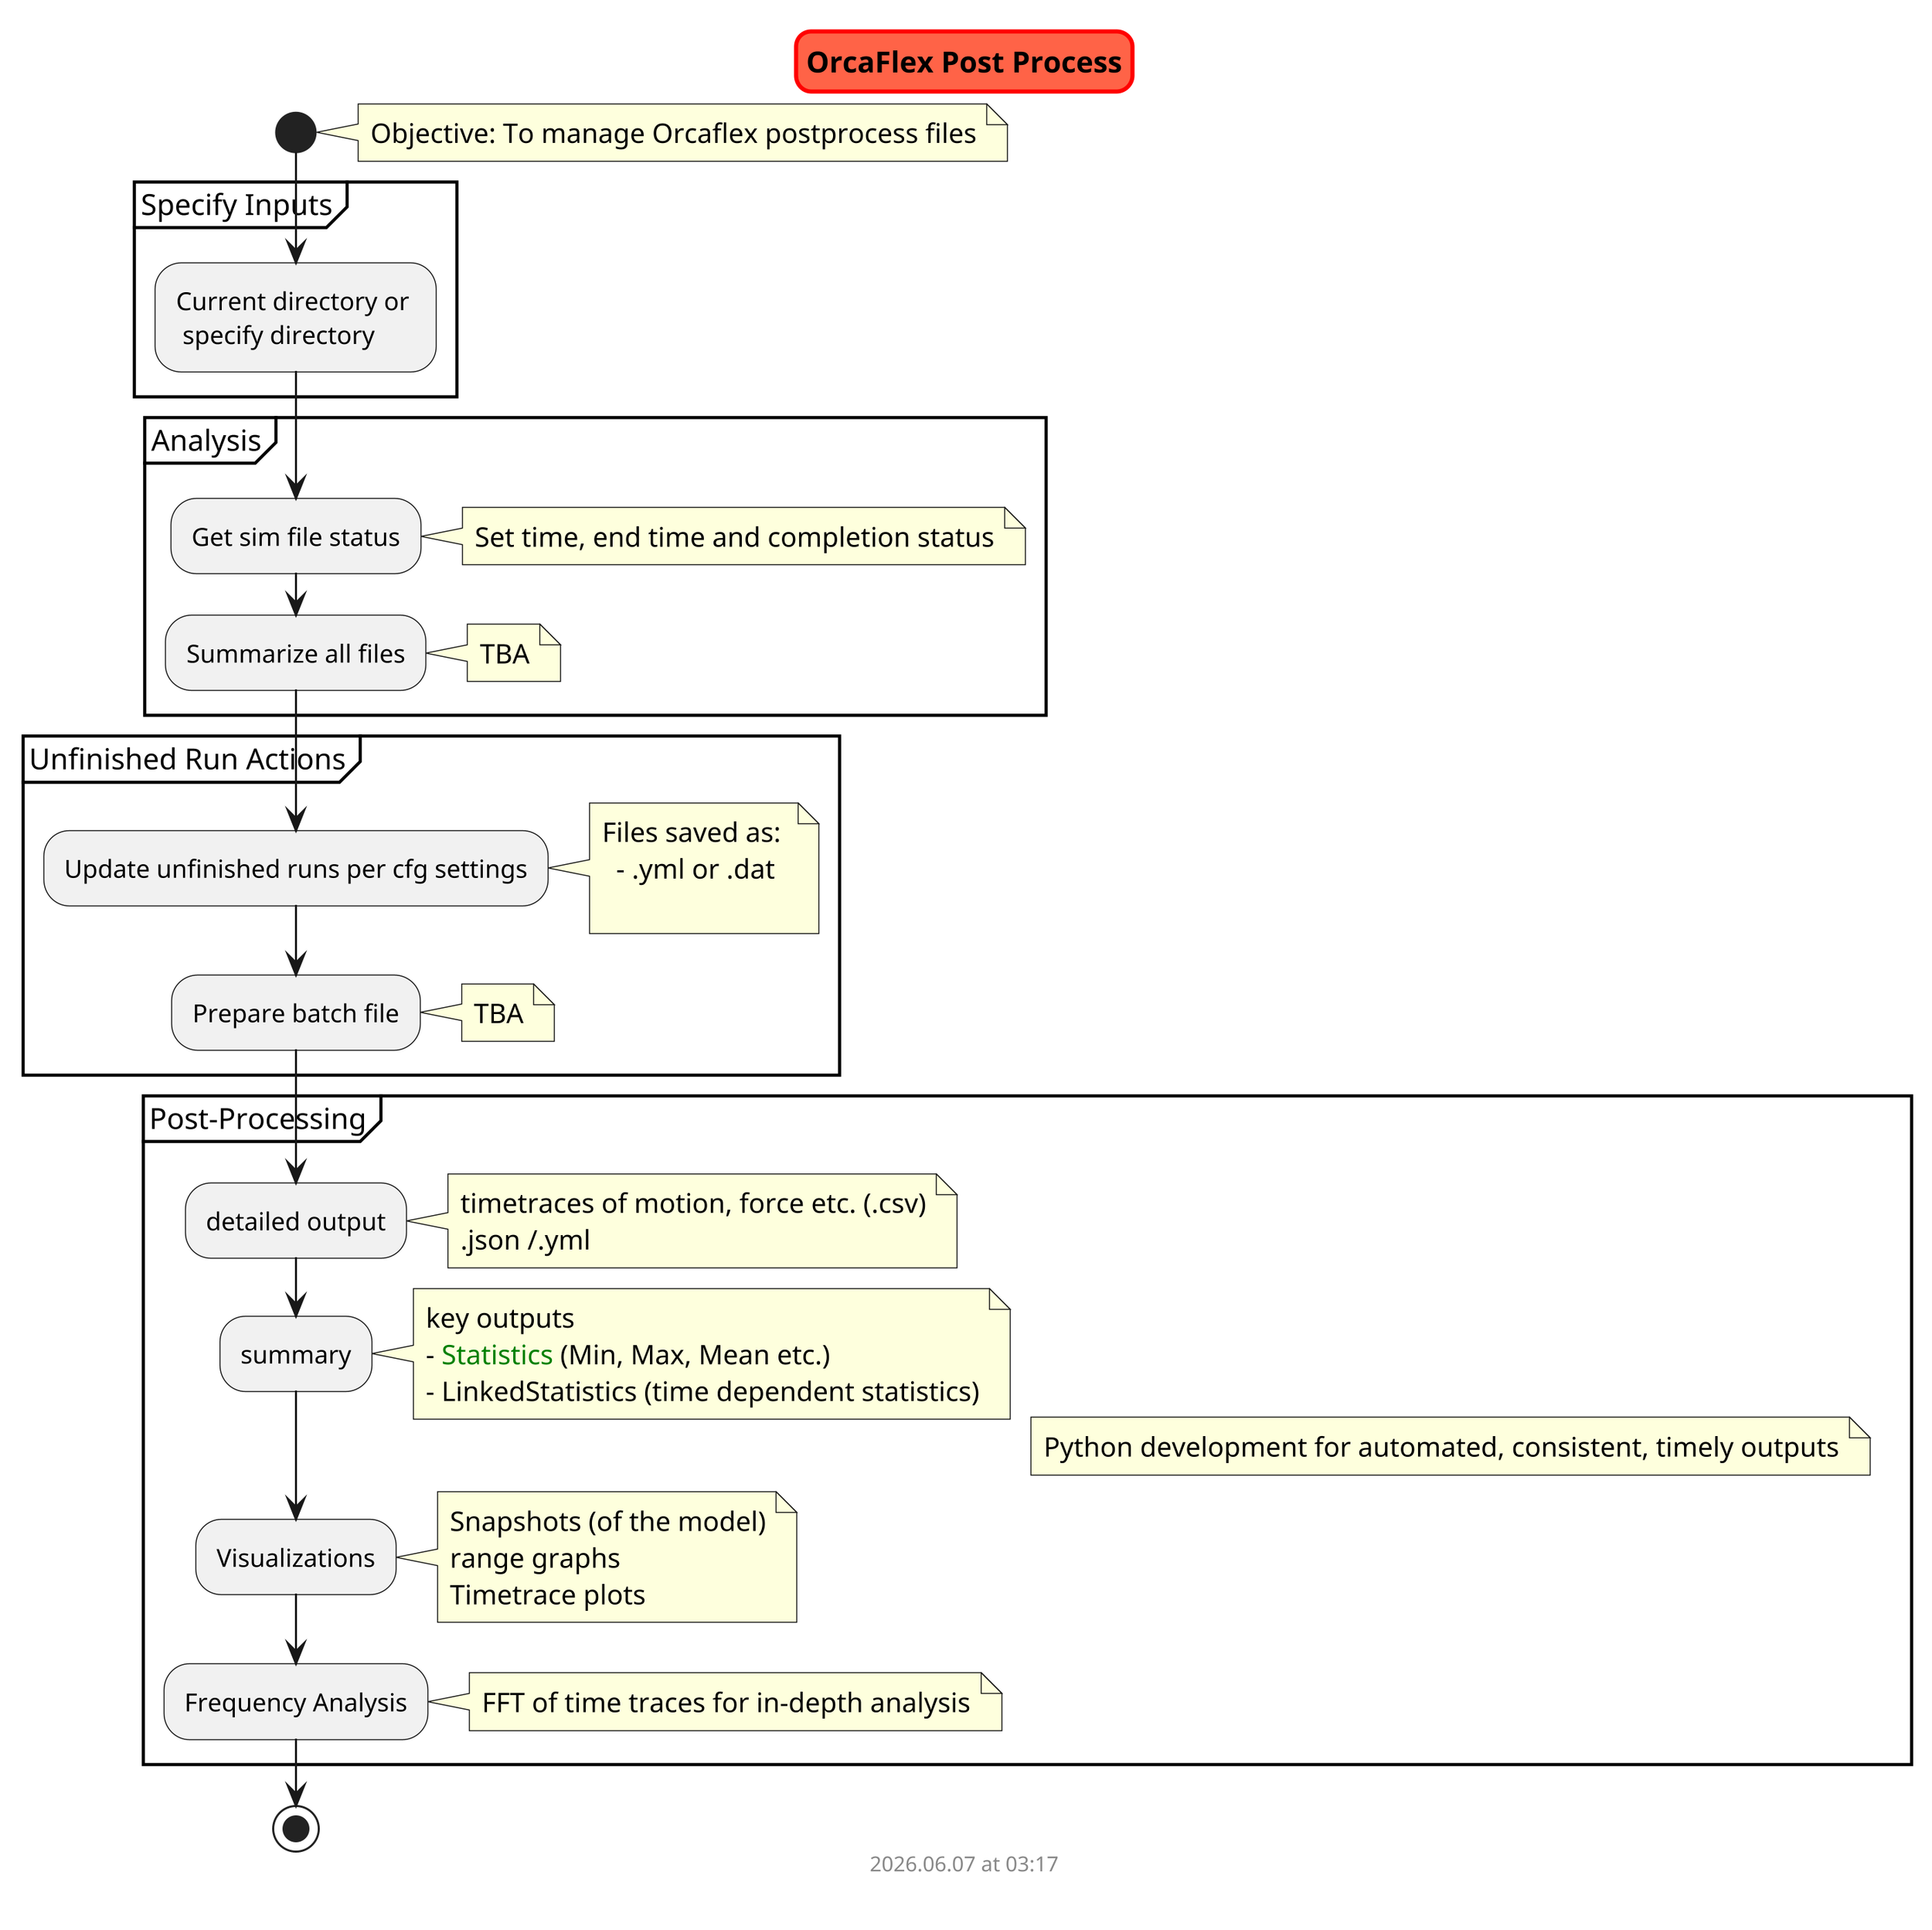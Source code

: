 @startuml orcaflex_post_process
scale 3
skinparam titleBorderRoundCorner 15
skinparam titleBorderThickness 2
skinparam titleBorderColor red
skinparam titleBackgroundColor Tomato

title OrcaFlex Post Process

start

    note right
        Objective: To manage Orcaflex postprocess files
    end note

    partition "Specify Inputs" {

        :Current directory or \n specify directory;

    }

    partition "Analysis" {
        :Get sim file status;
            note right
                Set time, end time and completion status
            end note

        :Summarize all files;
            note right
                TBA
            end note

    }

    partition "Unfinished Run Actions" {
        :Update unfinished runs per cfg settings;
            note right
                Files saved as: 
                  - .yml or .dat

            end note

        :Prepare batch file;
            note right
                TBA
            end note
    }

    partition "Post-Processing" {

            note right
                Python development for automated, consistent, timely outputs
            end note

        :detailed output;
            note right
                timetraces of motion, force etc. (.csv)
                .json /.yml
            end note

        :summary;
            note right
                key outputs
                - <font color=green>Statistics</font> (Min, Max, Mean etc.)
                - LinkedStatistics (time dependent statistics)
            end note

        :Visualizations;
            note right
                Snapshots (of the model)
                range graphs
                Timetrace plots
            end note

        :Frequency Analysis;
            note right
                FFT of time traces for in-depth analysis
            end note

    }

stop

footer
%date("yyyy.MM.dd' at 'HH:mm")
%filename()
end footer

@enduml
